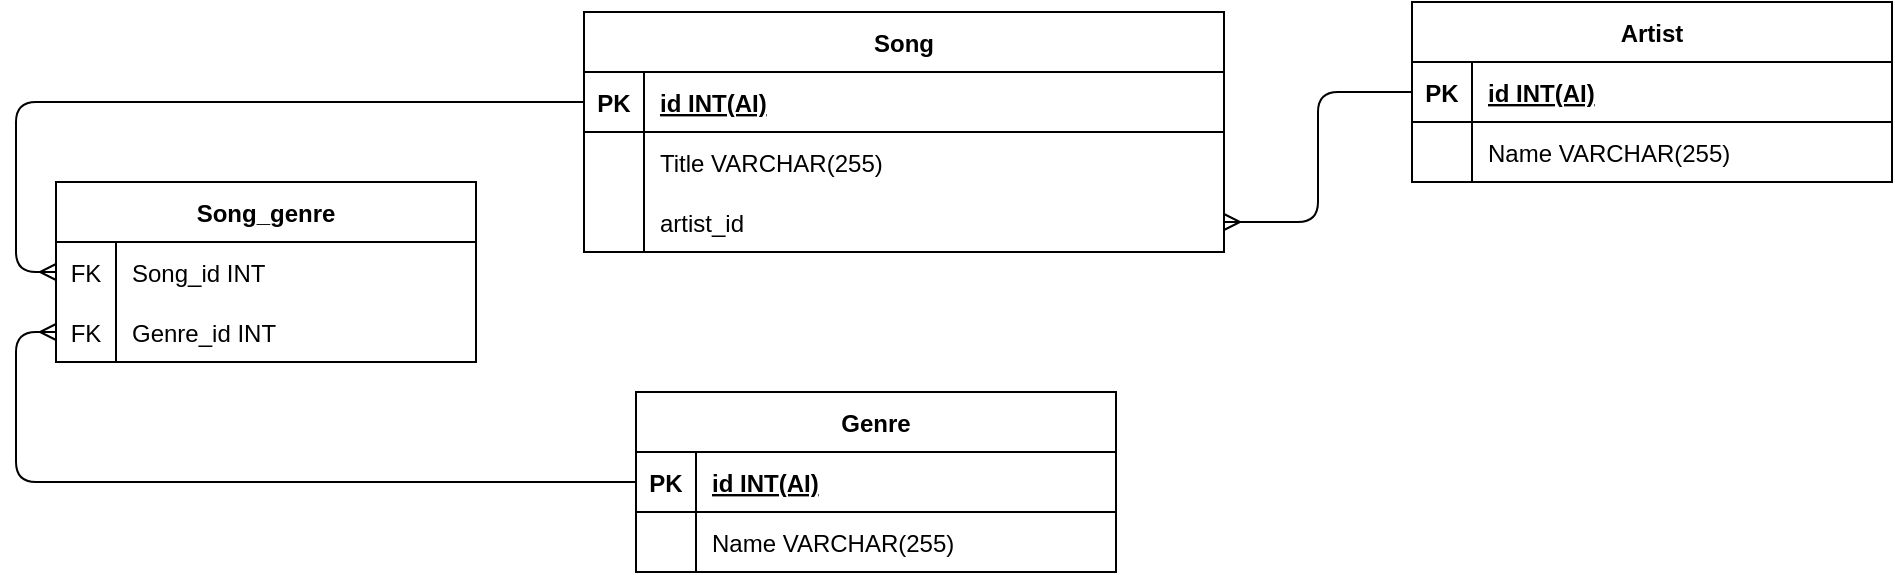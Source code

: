 <mxfile version="24.7.14">
  <diagram name="Страница — 1" id="m3EiY7JO2-6GBhIPRR1R">
    <mxGraphModel dx="349" dy="578" grid="1" gridSize="10" guides="1" tooltips="1" connect="1" arrows="1" fold="1" page="1" pageScale="1" pageWidth="827" pageHeight="1169" math="0" shadow="0">
      <root>
        <mxCell id="0" />
        <mxCell id="1" parent="0" />
        <mxCell id="cw3Lhrl2j4cqQ4dPYaqt-226" value="Genre" style="shape=table;startSize=30;container=1;collapsible=1;childLayout=tableLayout;fixedRows=1;rowLines=0;fontStyle=1;align=center;resizeLast=1;" parent="1" vertex="1">
          <mxGeometry x="1680" y="600" width="240" height="90" as="geometry" />
        </mxCell>
        <mxCell id="cw3Lhrl2j4cqQ4dPYaqt-227" value="" style="shape=tableRow;horizontal=0;startSize=0;swimlaneHead=0;swimlaneBody=0;fillColor=none;collapsible=0;dropTarget=0;points=[[0,0.5],[1,0.5]];portConstraint=eastwest;strokeColor=inherit;top=0;left=0;right=0;bottom=1;" parent="cw3Lhrl2j4cqQ4dPYaqt-226" vertex="1">
          <mxGeometry y="30" width="240" height="30" as="geometry" />
        </mxCell>
        <mxCell id="cw3Lhrl2j4cqQ4dPYaqt-228" value="PK" style="shape=partialRectangle;overflow=hidden;connectable=0;fillColor=none;strokeColor=inherit;top=0;left=0;bottom=0;right=0;fontStyle=1;" parent="cw3Lhrl2j4cqQ4dPYaqt-227" vertex="1">
          <mxGeometry width="30" height="30" as="geometry">
            <mxRectangle width="30" height="30" as="alternateBounds" />
          </mxGeometry>
        </mxCell>
        <mxCell id="cw3Lhrl2j4cqQ4dPYaqt-229" value="id INT(AI)" style="shape=partialRectangle;overflow=hidden;connectable=0;fillColor=none;align=left;strokeColor=inherit;top=0;left=0;bottom=0;right=0;spacingLeft=6;fontStyle=5;" parent="cw3Lhrl2j4cqQ4dPYaqt-227" vertex="1">
          <mxGeometry x="30" width="210" height="30" as="geometry">
            <mxRectangle width="210" height="30" as="alternateBounds" />
          </mxGeometry>
        </mxCell>
        <mxCell id="cw3Lhrl2j4cqQ4dPYaqt-230" value="" style="shape=tableRow;horizontal=0;startSize=0;swimlaneHead=0;swimlaneBody=0;fillColor=none;collapsible=0;dropTarget=0;points=[[0,0.5],[1,0.5]];portConstraint=eastwest;strokeColor=inherit;top=0;left=0;right=0;bottom=0;" parent="cw3Lhrl2j4cqQ4dPYaqt-226" vertex="1">
          <mxGeometry y="60" width="240" height="30" as="geometry" />
        </mxCell>
        <mxCell id="cw3Lhrl2j4cqQ4dPYaqt-231" value="" style="shape=partialRectangle;overflow=hidden;connectable=0;fillColor=none;strokeColor=inherit;top=0;left=0;bottom=0;right=0;" parent="cw3Lhrl2j4cqQ4dPYaqt-230" vertex="1">
          <mxGeometry width="30" height="30" as="geometry">
            <mxRectangle width="30" height="30" as="alternateBounds" />
          </mxGeometry>
        </mxCell>
        <mxCell id="cw3Lhrl2j4cqQ4dPYaqt-232" value="Name VARCHAR(255)" style="shape=partialRectangle;overflow=hidden;connectable=0;fillColor=none;align=left;strokeColor=inherit;top=0;left=0;bottom=0;right=0;spacingLeft=6;" parent="cw3Lhrl2j4cqQ4dPYaqt-230" vertex="1">
          <mxGeometry x="30" width="210" height="30" as="geometry">
            <mxRectangle width="210" height="30" as="alternateBounds" />
          </mxGeometry>
        </mxCell>
        <mxCell id="cw3Lhrl2j4cqQ4dPYaqt-233" value="Song" style="shape=table;startSize=30;container=1;collapsible=1;childLayout=tableLayout;fixedRows=1;rowLines=0;fontStyle=1;align=center;resizeLast=1;" parent="1" vertex="1">
          <mxGeometry x="1654" y="410" width="320" height="120" as="geometry" />
        </mxCell>
        <mxCell id="cw3Lhrl2j4cqQ4dPYaqt-234" value="" style="shape=tableRow;horizontal=0;startSize=0;swimlaneHead=0;swimlaneBody=0;fillColor=none;collapsible=0;dropTarget=0;points=[[0,0.5],[1,0.5]];portConstraint=eastwest;strokeColor=inherit;top=0;left=0;right=0;bottom=1;" parent="cw3Lhrl2j4cqQ4dPYaqt-233" vertex="1">
          <mxGeometry y="30" width="320" height="30" as="geometry" />
        </mxCell>
        <mxCell id="cw3Lhrl2j4cqQ4dPYaqt-235" value="PK" style="shape=partialRectangle;overflow=hidden;connectable=0;fillColor=none;strokeColor=inherit;top=0;left=0;bottom=0;right=0;fontStyle=1;" parent="cw3Lhrl2j4cqQ4dPYaqt-234" vertex="1">
          <mxGeometry width="30" height="30" as="geometry">
            <mxRectangle width="30" height="30" as="alternateBounds" />
          </mxGeometry>
        </mxCell>
        <mxCell id="cw3Lhrl2j4cqQ4dPYaqt-236" value="id INT(AI)" style="shape=partialRectangle;overflow=hidden;connectable=0;fillColor=none;align=left;strokeColor=inherit;top=0;left=0;bottom=0;right=0;spacingLeft=6;fontStyle=5;" parent="cw3Lhrl2j4cqQ4dPYaqt-234" vertex="1">
          <mxGeometry x="30" width="290" height="30" as="geometry">
            <mxRectangle width="290" height="30" as="alternateBounds" />
          </mxGeometry>
        </mxCell>
        <mxCell id="cw3Lhrl2j4cqQ4dPYaqt-237" value="" style="shape=tableRow;horizontal=0;startSize=0;swimlaneHead=0;swimlaneBody=0;fillColor=none;collapsible=0;dropTarget=0;points=[[0,0.5],[1,0.5]];portConstraint=eastwest;strokeColor=inherit;top=0;left=0;right=0;bottom=0;" parent="cw3Lhrl2j4cqQ4dPYaqt-233" vertex="1">
          <mxGeometry y="60" width="320" height="30" as="geometry" />
        </mxCell>
        <mxCell id="cw3Lhrl2j4cqQ4dPYaqt-238" value="" style="shape=partialRectangle;overflow=hidden;connectable=0;fillColor=none;strokeColor=inherit;top=0;left=0;bottom=0;right=0;" parent="cw3Lhrl2j4cqQ4dPYaqt-237" vertex="1">
          <mxGeometry width="30" height="30" as="geometry">
            <mxRectangle width="30" height="30" as="alternateBounds" />
          </mxGeometry>
        </mxCell>
        <mxCell id="cw3Lhrl2j4cqQ4dPYaqt-239" value="Title VARCHAR(255)" style="shape=partialRectangle;overflow=hidden;connectable=0;fillColor=none;align=left;strokeColor=inherit;top=0;left=0;bottom=0;right=0;spacingLeft=6;" parent="cw3Lhrl2j4cqQ4dPYaqt-237" vertex="1">
          <mxGeometry x="30" width="290" height="30" as="geometry">
            <mxRectangle width="290" height="30" as="alternateBounds" />
          </mxGeometry>
        </mxCell>
        <mxCell id="cw3Lhrl2j4cqQ4dPYaqt-240" value="" style="shape=tableRow;horizontal=0;startSize=0;swimlaneHead=0;swimlaneBody=0;fillColor=none;collapsible=0;dropTarget=0;points=[[0,0.5],[1,0.5]];portConstraint=eastwest;strokeColor=inherit;top=0;left=0;right=0;bottom=0;" parent="cw3Lhrl2j4cqQ4dPYaqt-233" vertex="1">
          <mxGeometry y="90" width="320" height="30" as="geometry" />
        </mxCell>
        <mxCell id="cw3Lhrl2j4cqQ4dPYaqt-241" value="" style="shape=partialRectangle;overflow=hidden;connectable=0;fillColor=none;strokeColor=inherit;top=0;left=0;bottom=0;right=0;" parent="cw3Lhrl2j4cqQ4dPYaqt-240" vertex="1">
          <mxGeometry width="30" height="30" as="geometry">
            <mxRectangle width="30" height="30" as="alternateBounds" />
          </mxGeometry>
        </mxCell>
        <mxCell id="cw3Lhrl2j4cqQ4dPYaqt-242" value="artist_id" style="shape=partialRectangle;overflow=hidden;connectable=0;fillColor=none;align=left;strokeColor=inherit;top=0;left=0;bottom=0;right=0;spacingLeft=6;" parent="cw3Lhrl2j4cqQ4dPYaqt-240" vertex="1">
          <mxGeometry x="30" width="290" height="30" as="geometry">
            <mxRectangle width="290" height="30" as="alternateBounds" />
          </mxGeometry>
        </mxCell>
        <mxCell id="cw3Lhrl2j4cqQ4dPYaqt-255" value="Artist" style="shape=table;startSize=30;container=1;collapsible=1;childLayout=tableLayout;fixedRows=1;rowLines=0;fontStyle=1;align=center;resizeLast=1;" parent="1" vertex="1">
          <mxGeometry x="2068" y="405" width="240" height="90" as="geometry" />
        </mxCell>
        <mxCell id="cw3Lhrl2j4cqQ4dPYaqt-256" value="" style="shape=tableRow;horizontal=0;startSize=0;swimlaneHead=0;swimlaneBody=0;fillColor=none;collapsible=0;dropTarget=0;points=[[0,0.5],[1,0.5]];portConstraint=eastwest;strokeColor=inherit;top=0;left=0;right=0;bottom=1;" parent="cw3Lhrl2j4cqQ4dPYaqt-255" vertex="1">
          <mxGeometry y="30" width="240" height="30" as="geometry" />
        </mxCell>
        <mxCell id="cw3Lhrl2j4cqQ4dPYaqt-257" value="PK" style="shape=partialRectangle;overflow=hidden;connectable=0;fillColor=none;strokeColor=inherit;top=0;left=0;bottom=0;right=0;fontStyle=1;" parent="cw3Lhrl2j4cqQ4dPYaqt-256" vertex="1">
          <mxGeometry width="30" height="30" as="geometry">
            <mxRectangle width="30" height="30" as="alternateBounds" />
          </mxGeometry>
        </mxCell>
        <mxCell id="cw3Lhrl2j4cqQ4dPYaqt-258" value="id INT(AI)" style="shape=partialRectangle;overflow=hidden;connectable=0;fillColor=none;align=left;strokeColor=inherit;top=0;left=0;bottom=0;right=0;spacingLeft=6;fontStyle=5;" parent="cw3Lhrl2j4cqQ4dPYaqt-256" vertex="1">
          <mxGeometry x="30" width="210" height="30" as="geometry">
            <mxRectangle width="210" height="30" as="alternateBounds" />
          </mxGeometry>
        </mxCell>
        <mxCell id="cw3Lhrl2j4cqQ4dPYaqt-259" value="" style="shape=tableRow;horizontal=0;startSize=0;swimlaneHead=0;swimlaneBody=0;fillColor=none;collapsible=0;dropTarget=0;points=[[0,0.5],[1,0.5]];portConstraint=eastwest;strokeColor=inherit;top=0;left=0;right=0;bottom=0;" parent="cw3Lhrl2j4cqQ4dPYaqt-255" vertex="1">
          <mxGeometry y="60" width="240" height="30" as="geometry" />
        </mxCell>
        <mxCell id="cw3Lhrl2j4cqQ4dPYaqt-260" value="" style="shape=partialRectangle;overflow=hidden;connectable=0;fillColor=none;strokeColor=inherit;top=0;left=0;bottom=0;right=0;" parent="cw3Lhrl2j4cqQ4dPYaqt-259" vertex="1">
          <mxGeometry width="30" height="30" as="geometry">
            <mxRectangle width="30" height="30" as="alternateBounds" />
          </mxGeometry>
        </mxCell>
        <mxCell id="cw3Lhrl2j4cqQ4dPYaqt-261" value="Name VARCHAR(255)" style="shape=partialRectangle;overflow=hidden;connectable=0;fillColor=none;align=left;strokeColor=inherit;top=0;left=0;bottom=0;right=0;spacingLeft=6;" parent="cw3Lhrl2j4cqQ4dPYaqt-259" vertex="1">
          <mxGeometry x="30" width="210" height="30" as="geometry">
            <mxRectangle width="210" height="30" as="alternateBounds" />
          </mxGeometry>
        </mxCell>
        <mxCell id="cw3Lhrl2j4cqQ4dPYaqt-416" style="edgeStyle=orthogonalEdgeStyle;rounded=1;orthogonalLoop=1;jettySize=auto;html=1;exitX=0;exitY=0.5;exitDx=0;exitDy=0;entryX=1;entryY=0.5;entryDx=0;entryDy=0;strokeColor=default;align=center;verticalAlign=middle;fontFamily=Helvetica;fontSize=12;fontColor=default;labelBackgroundColor=default;endArrow=ERmany;curved=0;" parent="1" source="cw3Lhrl2j4cqQ4dPYaqt-256" target="cw3Lhrl2j4cqQ4dPYaqt-240" edge="1">
          <mxGeometry relative="1" as="geometry">
            <mxPoint x="2250" y="795" as="targetPoint" />
          </mxGeometry>
        </mxCell>
        <mxCell id="cw3Lhrl2j4cqQ4dPYaqt-437" value="Song_genre" style="shape=table;startSize=30;container=1;collapsible=1;childLayout=tableLayout;fixedRows=1;rowLines=0;fontStyle=1;align=center;resizeLast=1;" parent="1" vertex="1">
          <mxGeometry x="1390" y="495" width="210" height="90" as="geometry" />
        </mxCell>
        <mxCell id="cw3Lhrl2j4cqQ4dPYaqt-438" value="" style="shape=tableRow;horizontal=0;startSize=0;swimlaneHead=0;swimlaneBody=0;fillColor=none;collapsible=0;dropTarget=0;points=[[0,0.5],[1,0.5]];portConstraint=eastwest;strokeColor=inherit;top=0;left=0;right=0;bottom=0;" parent="cw3Lhrl2j4cqQ4dPYaqt-437" vertex="1">
          <mxGeometry y="30" width="210" height="30" as="geometry" />
        </mxCell>
        <mxCell id="cw3Lhrl2j4cqQ4dPYaqt-439" value="FK" style="shape=partialRectangle;overflow=hidden;connectable=0;fillColor=none;strokeColor=inherit;top=0;left=0;bottom=0;right=0;" parent="cw3Lhrl2j4cqQ4dPYaqt-438" vertex="1">
          <mxGeometry width="30" height="30" as="geometry">
            <mxRectangle width="30" height="30" as="alternateBounds" />
          </mxGeometry>
        </mxCell>
        <mxCell id="cw3Lhrl2j4cqQ4dPYaqt-440" value="Song_id INT" style="shape=partialRectangle;overflow=hidden;connectable=0;fillColor=none;align=left;strokeColor=inherit;top=0;left=0;bottom=0;right=0;spacingLeft=6;" parent="cw3Lhrl2j4cqQ4dPYaqt-438" vertex="1">
          <mxGeometry x="30" width="180" height="30" as="geometry">
            <mxRectangle width="180" height="30" as="alternateBounds" />
          </mxGeometry>
        </mxCell>
        <mxCell id="cw3Lhrl2j4cqQ4dPYaqt-441" value="" style="shape=tableRow;horizontal=0;startSize=0;swimlaneHead=0;swimlaneBody=0;fillColor=none;collapsible=0;dropTarget=0;points=[[0,0.5],[1,0.5]];portConstraint=eastwest;strokeColor=inherit;top=0;left=0;right=0;bottom=0;" parent="cw3Lhrl2j4cqQ4dPYaqt-437" vertex="1">
          <mxGeometry y="60" width="210" height="30" as="geometry" />
        </mxCell>
        <mxCell id="cw3Lhrl2j4cqQ4dPYaqt-442" value="FK" style="shape=partialRectangle;overflow=hidden;connectable=0;fillColor=none;strokeColor=inherit;top=0;left=0;bottom=0;right=0;" parent="cw3Lhrl2j4cqQ4dPYaqt-441" vertex="1">
          <mxGeometry width="30" height="30" as="geometry">
            <mxRectangle width="30" height="30" as="alternateBounds" />
          </mxGeometry>
        </mxCell>
        <mxCell id="cw3Lhrl2j4cqQ4dPYaqt-443" value="Genre_id INT" style="shape=partialRectangle;overflow=hidden;connectable=0;fillColor=none;align=left;strokeColor=inherit;top=0;left=0;bottom=0;right=0;spacingLeft=6;" parent="cw3Lhrl2j4cqQ4dPYaqt-441" vertex="1">
          <mxGeometry x="30" width="180" height="30" as="geometry">
            <mxRectangle width="180" height="30" as="alternateBounds" />
          </mxGeometry>
        </mxCell>
        <mxCell id="cw3Lhrl2j4cqQ4dPYaqt-447" style="edgeStyle=orthogonalEdgeStyle;rounded=1;orthogonalLoop=1;jettySize=auto;html=1;exitX=0;exitY=0.5;exitDx=0;exitDy=0;entryX=0;entryY=0.5;entryDx=0;entryDy=0;strokeColor=default;align=center;verticalAlign=middle;fontFamily=Helvetica;fontSize=12;fontColor=default;labelBackgroundColor=default;endArrow=ERmany;curved=0;" parent="1" source="cw3Lhrl2j4cqQ4dPYaqt-227" target="cw3Lhrl2j4cqQ4dPYaqt-441" edge="1">
          <mxGeometry relative="1" as="geometry" />
        </mxCell>
        <mxCell id="cw3Lhrl2j4cqQ4dPYaqt-448" style="edgeStyle=orthogonalEdgeStyle;rounded=1;orthogonalLoop=1;jettySize=auto;html=1;exitX=0;exitY=0.5;exitDx=0;exitDy=0;entryX=0;entryY=0.5;entryDx=0;entryDy=0;strokeColor=default;align=center;verticalAlign=middle;fontFamily=Helvetica;fontSize=12;fontColor=default;labelBackgroundColor=default;endArrow=ERmany;curved=0;" parent="1" source="cw3Lhrl2j4cqQ4dPYaqt-234" target="cw3Lhrl2j4cqQ4dPYaqt-438" edge="1">
          <mxGeometry relative="1" as="geometry">
            <mxPoint x="1598.0" y="515" as="sourcePoint" />
            <mxPoint x="1649" y="725" as="targetPoint" />
          </mxGeometry>
        </mxCell>
      </root>
    </mxGraphModel>
  </diagram>
</mxfile>
